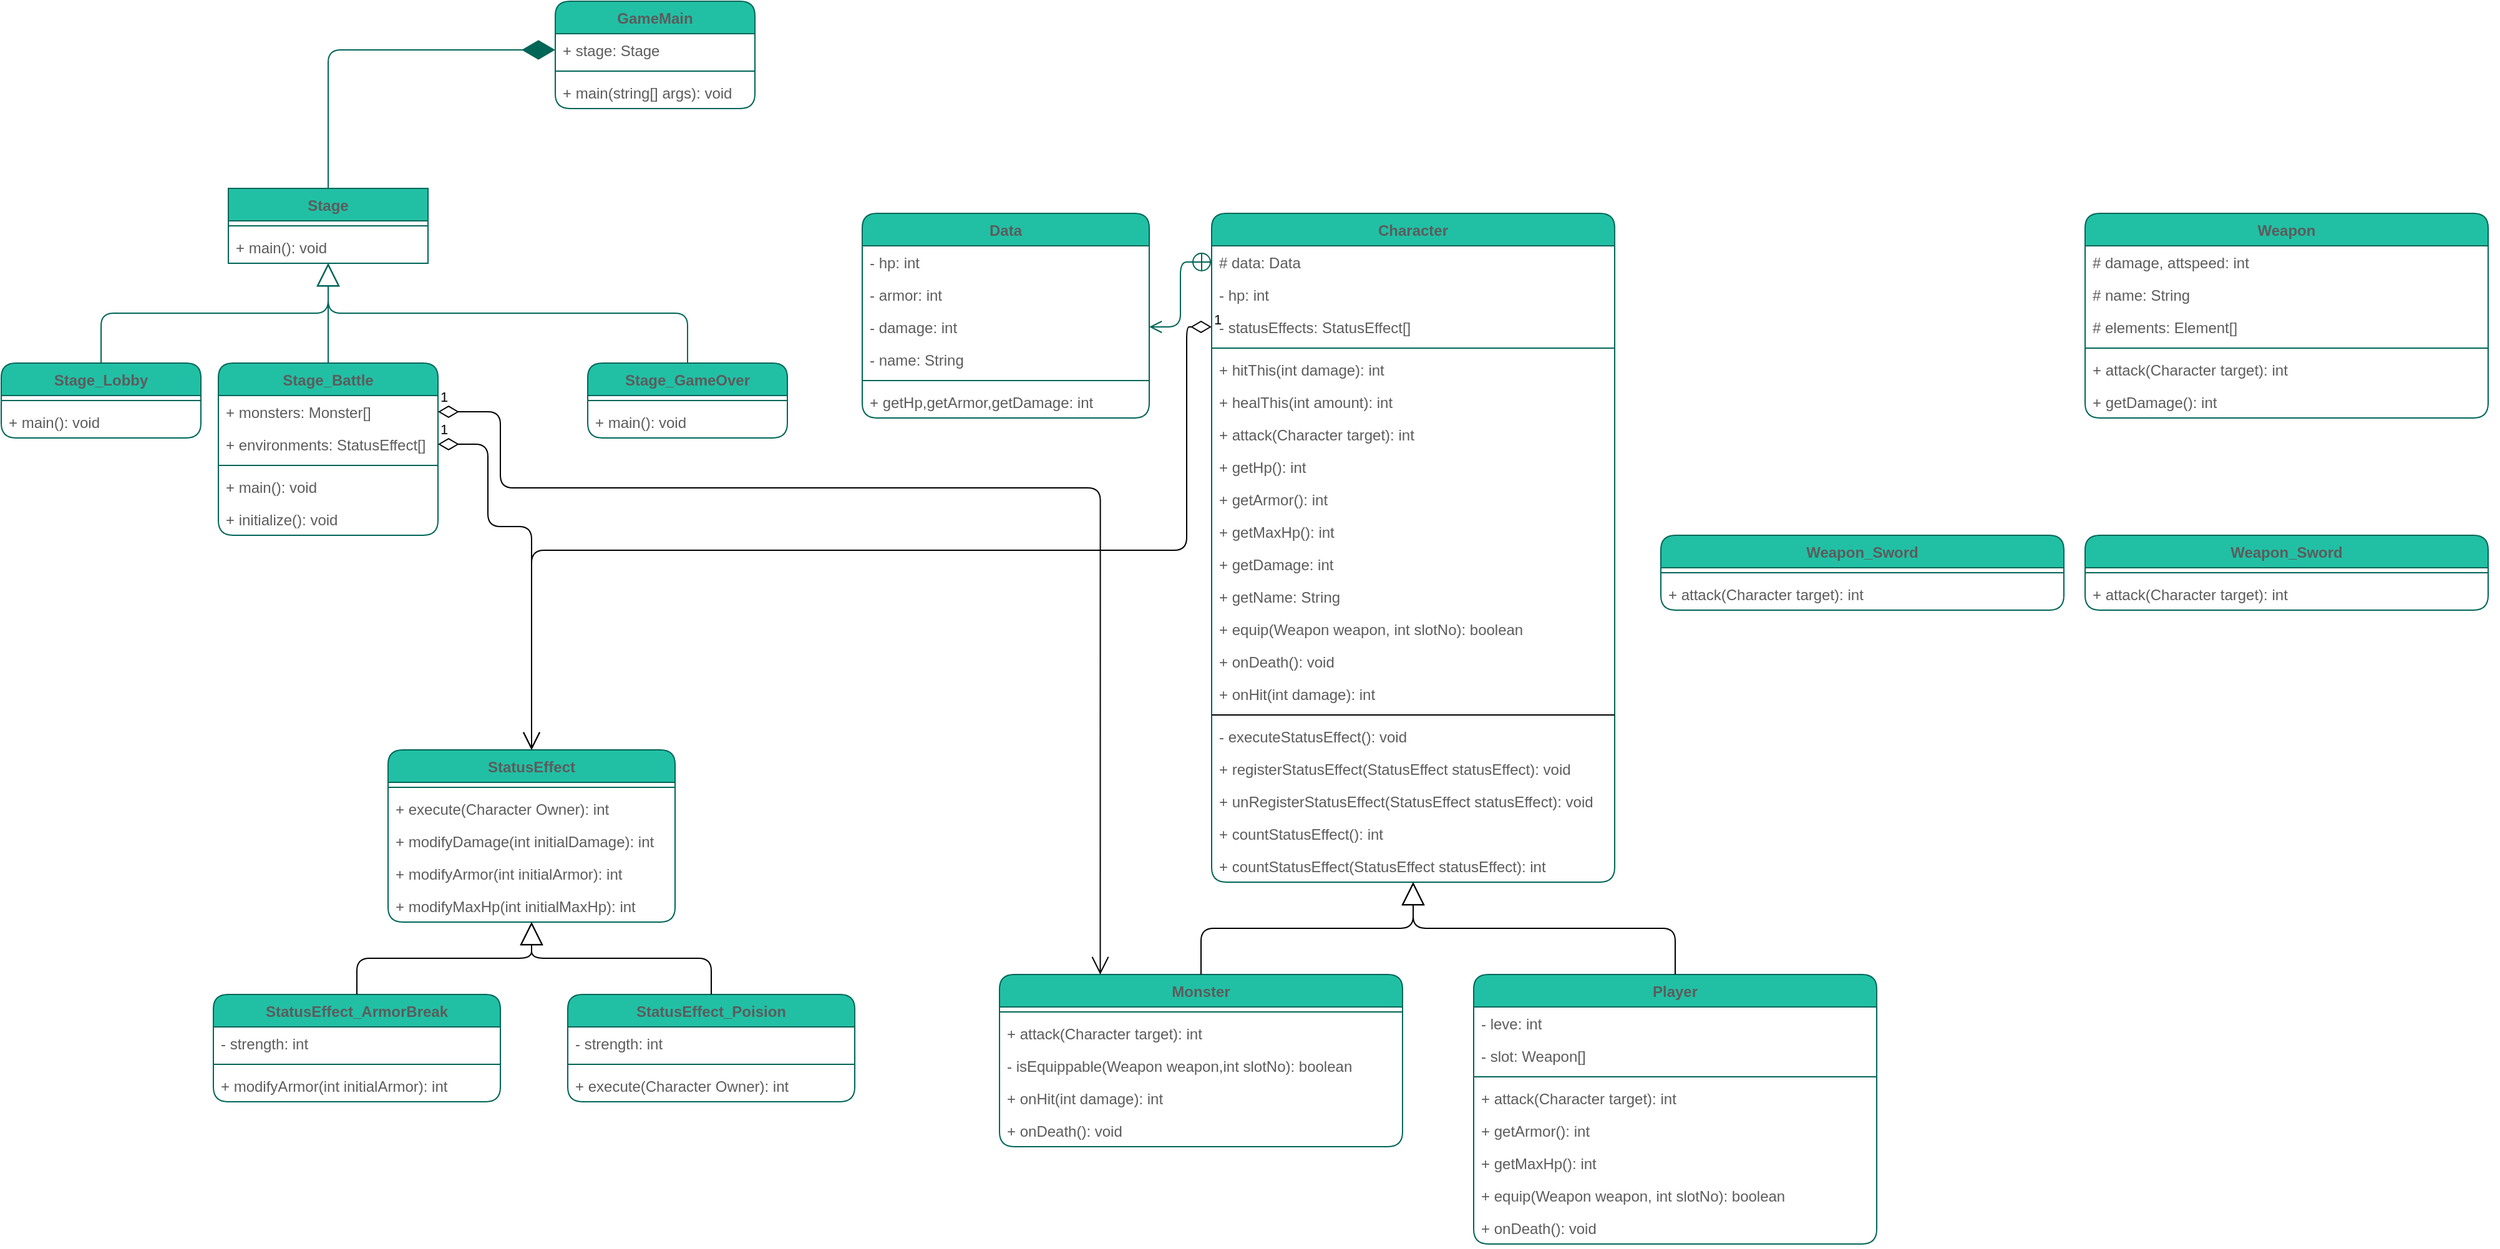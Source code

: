 <mxfile version="14.1.1" type="github">
  <diagram id="BWxFpB5nZAlgvFdPM-t_" name="Page-1">
    <mxGraphModel dx="1565" dy="444" grid="1" gridSize="10" guides="1" tooltips="1" connect="1" arrows="1" fold="1" page="1" pageScale="1" pageWidth="827" pageHeight="1169" math="0" shadow="0">
      <root>
        <mxCell id="0" />
        <mxCell id="1" parent="0" />
        <mxCell id="mh8AI9bPNSoJdGmhaGVJ-1" value="GameMain" style="swimlane;fontStyle=1;align=center;verticalAlign=top;childLayout=stackLayout;horizontal=1;startSize=26;horizontalStack=0;resizeParent=1;resizeParentMax=0;resizeLast=0;collapsible=1;marginBottom=0;fillColor=#21C0A5;strokeColor=#006658;fontColor=#5C5C5C;rounded=1;" parent="1" vertex="1">
          <mxGeometry x="254" y="20" width="160" height="86" as="geometry" />
        </mxCell>
        <mxCell id="mh8AI9bPNSoJdGmhaGVJ-2" value="+ stage: Stage" style="text;strokeColor=none;fillColor=none;align=left;verticalAlign=top;spacingLeft=4;spacingRight=4;overflow=hidden;rotatable=0;points=[[0,0.5],[1,0.5]];portConstraint=eastwest;fontColor=#5C5C5C;rounded=1;" parent="mh8AI9bPNSoJdGmhaGVJ-1" vertex="1">
          <mxGeometry y="26" width="160" height="26" as="geometry" />
        </mxCell>
        <mxCell id="mh8AI9bPNSoJdGmhaGVJ-3" value="" style="line;strokeWidth=1;fillColor=none;align=left;verticalAlign=middle;spacingTop=-1;spacingLeft=3;spacingRight=3;rotatable=0;labelPosition=right;points=[];portConstraint=eastwest;strokeColor=#006658;fontColor=#5C5C5C;rounded=1;" parent="mh8AI9bPNSoJdGmhaGVJ-1" vertex="1">
          <mxGeometry y="52" width="160" height="8" as="geometry" />
        </mxCell>
        <mxCell id="mh8AI9bPNSoJdGmhaGVJ-4" value="+ main(string[] args): void" style="text;strokeColor=none;fillColor=none;align=left;verticalAlign=top;spacingLeft=4;spacingRight=4;overflow=hidden;rotatable=0;points=[[0,0.5],[1,0.5]];portConstraint=eastwest;fontColor=#5C5C5C;rounded=1;" parent="mh8AI9bPNSoJdGmhaGVJ-1" vertex="1">
          <mxGeometry y="60" width="160" height="26" as="geometry" />
        </mxCell>
        <mxCell id="mh8AI9bPNSoJdGmhaGVJ-5" value="Stage_Lobby" style="swimlane;fontStyle=1;align=center;verticalAlign=top;childLayout=stackLayout;horizontal=1;startSize=26;horizontalStack=0;resizeParent=1;resizeParentMax=0;resizeLast=0;collapsible=1;marginBottom=0;fillColor=#21C0A5;strokeColor=#006658;fontColor=#5C5C5C;rounded=1;" parent="1" vertex="1">
          <mxGeometry x="-190" y="310" width="160" height="60" as="geometry" />
        </mxCell>
        <mxCell id="mh8AI9bPNSoJdGmhaGVJ-7" value="" style="line;strokeWidth=1;fillColor=none;align=left;verticalAlign=middle;spacingTop=-1;spacingLeft=3;spacingRight=3;rotatable=0;labelPosition=right;points=[];portConstraint=eastwest;strokeColor=#006658;fontColor=#5C5C5C;rounded=1;" parent="mh8AI9bPNSoJdGmhaGVJ-5" vertex="1">
          <mxGeometry y="26" width="160" height="8" as="geometry" />
        </mxCell>
        <mxCell id="mh8AI9bPNSoJdGmhaGVJ-8" value="+ main(): void" style="text;strokeColor=none;fillColor=none;align=left;verticalAlign=top;spacingLeft=4;spacingRight=4;overflow=hidden;rotatable=0;points=[[0,0.5],[1,0.5]];portConstraint=eastwest;fontColor=#5C5C5C;rounded=1;" parent="mh8AI9bPNSoJdGmhaGVJ-5" vertex="1">
          <mxGeometry y="34" width="160" height="26" as="geometry" />
        </mxCell>
        <mxCell id="mh8AI9bPNSoJdGmhaGVJ-9" value="Stage" style="swimlane;fontStyle=1;align=center;verticalAlign=top;childLayout=stackLayout;horizontal=1;startSize=26;horizontalStack=0;resizeParent=1;resizeParentMax=0;resizeLast=0;collapsible=1;marginBottom=0;fillColor=#21C0A5;strokeColor=#006658;fontColor=#5C5C5C;rounded=1;arcSize=0;" parent="1" vertex="1">
          <mxGeometry x="-8" y="170" width="160" height="60" as="geometry" />
        </mxCell>
        <mxCell id="mh8AI9bPNSoJdGmhaGVJ-10" value="" style="line;strokeWidth=1;fillColor=none;align=left;verticalAlign=middle;spacingTop=-1;spacingLeft=3;spacingRight=3;rotatable=0;labelPosition=right;points=[];portConstraint=eastwest;strokeColor=#006658;fontColor=#5C5C5C;rounded=1;" parent="mh8AI9bPNSoJdGmhaGVJ-9" vertex="1">
          <mxGeometry y="26" width="160" height="8" as="geometry" />
        </mxCell>
        <mxCell id="mh8AI9bPNSoJdGmhaGVJ-11" value="+ main(): void" style="text;strokeColor=none;fillColor=none;align=left;verticalAlign=top;spacingLeft=4;spacingRight=4;overflow=hidden;rotatable=0;points=[[0,0.5],[1,0.5]];portConstraint=eastwest;fontColor=#5C5C5C;rounded=1;" parent="mh8AI9bPNSoJdGmhaGVJ-9" vertex="1">
          <mxGeometry y="34" width="160" height="26" as="geometry" />
        </mxCell>
        <mxCell id="mh8AI9bPNSoJdGmhaGVJ-13" value="Stage_Battle" style="swimlane;fontStyle=1;align=center;verticalAlign=top;childLayout=stackLayout;horizontal=1;startSize=26;horizontalStack=0;resizeParent=1;resizeParentMax=0;resizeLast=0;collapsible=1;marginBottom=0;fillColor=#21C0A5;strokeColor=#006658;fontColor=#5C5C5C;rounded=1;" parent="1" vertex="1">
          <mxGeometry x="-16" y="310" width="176" height="138" as="geometry" />
        </mxCell>
        <mxCell id="mh8AI9bPNSoJdGmhaGVJ-14" value="+ monsters: Monster[]" style="text;strokeColor=none;fillColor=none;align=left;verticalAlign=top;spacingLeft=4;spacingRight=4;overflow=hidden;rotatable=0;points=[[0,0.5],[1,0.5]];portConstraint=eastwest;fontColor=#5C5C5C;rounded=1;" parent="mh8AI9bPNSoJdGmhaGVJ-13" vertex="1">
          <mxGeometry y="26" width="176" height="26" as="geometry" />
        </mxCell>
        <mxCell id="mh8AI9bPNSoJdGmhaGVJ-17" value="+ environments: StatusEffect[]" style="text;strokeColor=none;fillColor=none;align=left;verticalAlign=top;spacingLeft=4;spacingRight=4;overflow=hidden;rotatable=0;points=[[0,0.5],[1,0.5]];portConstraint=eastwest;fontColor=#5C5C5C;rounded=1;" parent="mh8AI9bPNSoJdGmhaGVJ-13" vertex="1">
          <mxGeometry y="52" width="176" height="26" as="geometry" />
        </mxCell>
        <mxCell id="mh8AI9bPNSoJdGmhaGVJ-15" value="" style="line;strokeWidth=1;fillColor=none;align=left;verticalAlign=middle;spacingTop=-1;spacingLeft=3;spacingRight=3;rotatable=0;labelPosition=right;points=[];portConstraint=eastwest;strokeColor=#006658;fontColor=#5C5C5C;rounded=1;" parent="mh8AI9bPNSoJdGmhaGVJ-13" vertex="1">
          <mxGeometry y="78" width="176" height="8" as="geometry" />
        </mxCell>
        <mxCell id="mh8AI9bPNSoJdGmhaGVJ-16" value="+ main(): void" style="text;strokeColor=none;fillColor=none;align=left;verticalAlign=top;spacingLeft=4;spacingRight=4;overflow=hidden;rotatable=0;points=[[0,0.5],[1,0.5]];portConstraint=eastwest;fontColor=#5C5C5C;rounded=1;" parent="mh8AI9bPNSoJdGmhaGVJ-13" vertex="1">
          <mxGeometry y="86" width="176" height="26" as="geometry" />
        </mxCell>
        <mxCell id="mh8AI9bPNSoJdGmhaGVJ-18" value="+ initialize(): void" style="text;strokeColor=none;fillColor=none;align=left;verticalAlign=top;spacingLeft=4;spacingRight=4;overflow=hidden;rotatable=0;points=[[0,0.5],[1,0.5]];portConstraint=eastwest;fontColor=#5C5C5C;rounded=1;" parent="mh8AI9bPNSoJdGmhaGVJ-13" vertex="1">
          <mxGeometry y="112" width="176" height="26" as="geometry" />
        </mxCell>
        <mxCell id="mh8AI9bPNSoJdGmhaGVJ-19" value="" style="endArrow=block;endSize=16;endFill=0;html=1;exitX=0.5;exitY=0;exitDx=0;exitDy=0;strokeColor=#006658;fontColor=#5C5C5C;edgeStyle=orthogonalEdgeStyle;" parent="1" source="mh8AI9bPNSoJdGmhaGVJ-5" target="mh8AI9bPNSoJdGmhaGVJ-9" edge="1">
          <mxGeometry width="160" relative="1" as="geometry">
            <mxPoint x="80" y="380" as="sourcePoint" />
            <mxPoint x="240" y="380" as="targetPoint" />
          </mxGeometry>
        </mxCell>
        <mxCell id="mh8AI9bPNSoJdGmhaGVJ-20" value="" style="endArrow=block;endSize=16;endFill=0;html=1;exitX=0.5;exitY=0;exitDx=0;exitDy=0;edgeStyle=orthogonalEdgeStyle;strokeColor=#006658;fontColor=#5C5C5C;" parent="1" source="mh8AI9bPNSoJdGmhaGVJ-13" target="mh8AI9bPNSoJdGmhaGVJ-9" edge="1">
          <mxGeometry width="160" relative="1" as="geometry">
            <mxPoint x="-100" y="270" as="sourcePoint" />
            <mxPoint x="-110" y="230" as="targetPoint" />
          </mxGeometry>
        </mxCell>
        <mxCell id="mh8AI9bPNSoJdGmhaGVJ-22" value="Stage_GameOver" style="swimlane;fontStyle=1;align=center;verticalAlign=top;childLayout=stackLayout;horizontal=1;startSize=26;horizontalStack=0;resizeParent=1;resizeParentMax=0;resizeLast=0;collapsible=1;marginBottom=0;fillColor=#21C0A5;strokeColor=#006658;fontColor=#5C5C5C;rounded=1;" parent="1" vertex="1">
          <mxGeometry x="280" y="310" width="160" height="60" as="geometry" />
        </mxCell>
        <mxCell id="mh8AI9bPNSoJdGmhaGVJ-23" value="" style="line;strokeWidth=1;fillColor=none;align=left;verticalAlign=middle;spacingTop=-1;spacingLeft=3;spacingRight=3;rotatable=0;labelPosition=right;points=[];portConstraint=eastwest;strokeColor=#006658;fontColor=#5C5C5C;rounded=1;" parent="mh8AI9bPNSoJdGmhaGVJ-22" vertex="1">
          <mxGeometry y="26" width="160" height="8" as="geometry" />
        </mxCell>
        <mxCell id="mh8AI9bPNSoJdGmhaGVJ-24" value="+ main(): void" style="text;strokeColor=none;fillColor=none;align=left;verticalAlign=top;spacingLeft=4;spacingRight=4;overflow=hidden;rotatable=0;points=[[0,0.5],[1,0.5]];portConstraint=eastwest;fontColor=#5C5C5C;rounded=1;" parent="mh8AI9bPNSoJdGmhaGVJ-22" vertex="1">
          <mxGeometry y="34" width="160" height="26" as="geometry" />
        </mxCell>
        <mxCell id="mh8AI9bPNSoJdGmhaGVJ-26" value="Data" style="swimlane;fontStyle=1;align=center;verticalAlign=top;childLayout=stackLayout;horizontal=1;startSize=26;horizontalStack=0;resizeParent=1;resizeParentMax=0;resizeLast=0;collapsible=1;marginBottom=0;fillColor=#21C0A5;strokeColor=#006658;fontColor=#5C5C5C;rounded=1;" parent="1" vertex="1">
          <mxGeometry x="500" y="190" width="230" height="164" as="geometry" />
        </mxCell>
        <mxCell id="mh8AI9bPNSoJdGmhaGVJ-29" value="- hp: int&#xa;" style="text;strokeColor=none;fillColor=none;align=left;verticalAlign=top;spacingLeft=4;spacingRight=4;overflow=hidden;rotatable=0;points=[[0,0.5],[1,0.5]];portConstraint=eastwest;rounded=1;fontColor=#5C5C5C;" parent="mh8AI9bPNSoJdGmhaGVJ-26" vertex="1">
          <mxGeometry y="26" width="230" height="26" as="geometry" />
        </mxCell>
        <mxCell id="mh8AI9bPNSoJdGmhaGVJ-36" value="- armor: int&#xa;" style="text;strokeColor=none;fillColor=none;align=left;verticalAlign=top;spacingLeft=4;spacingRight=4;overflow=hidden;rotatable=0;points=[[0,0.5],[1,0.5]];portConstraint=eastwest;rounded=1;fontColor=#5C5C5C;" parent="mh8AI9bPNSoJdGmhaGVJ-26" vertex="1">
          <mxGeometry y="52" width="230" height="26" as="geometry" />
        </mxCell>
        <mxCell id="mh8AI9bPNSoJdGmhaGVJ-37" value="- damage: int&#xa;" style="text;strokeColor=none;fillColor=none;align=left;verticalAlign=top;spacingLeft=4;spacingRight=4;overflow=hidden;rotatable=0;points=[[0,0.5],[1,0.5]];portConstraint=eastwest;rounded=1;fontColor=#5C5C5C;" parent="mh8AI9bPNSoJdGmhaGVJ-26" vertex="1">
          <mxGeometry y="78" width="230" height="26" as="geometry" />
        </mxCell>
        <mxCell id="mh8AI9bPNSoJdGmhaGVJ-35" value="- name: String&#xa;" style="text;strokeColor=none;fillColor=none;align=left;verticalAlign=top;spacingLeft=4;spacingRight=4;overflow=hidden;rotatable=0;points=[[0,0.5],[1,0.5]];portConstraint=eastwest;rounded=1;fontColor=#5C5C5C;" parent="mh8AI9bPNSoJdGmhaGVJ-26" vertex="1">
          <mxGeometry y="104" width="230" height="26" as="geometry" />
        </mxCell>
        <mxCell id="mh8AI9bPNSoJdGmhaGVJ-27" value="" style="line;strokeWidth=1;fillColor=none;align=left;verticalAlign=middle;spacingTop=-1;spacingLeft=3;spacingRight=3;rotatable=0;labelPosition=right;points=[];portConstraint=eastwest;strokeColor=#006658;fontColor=#5C5C5C;rounded=1;" parent="mh8AI9bPNSoJdGmhaGVJ-26" vertex="1">
          <mxGeometry y="130" width="230" height="8" as="geometry" />
        </mxCell>
        <mxCell id="mh8AI9bPNSoJdGmhaGVJ-28" value="+ getHp,getArmor,getDamage: int" style="text;strokeColor=none;fillColor=none;align=left;verticalAlign=top;spacingLeft=4;spacingRight=4;overflow=hidden;rotatable=0;points=[[0,0.5],[1,0.5]];portConstraint=eastwest;fontColor=#5C5C5C;rounded=1;" parent="mh8AI9bPNSoJdGmhaGVJ-26" vertex="1">
          <mxGeometry y="138" width="230" height="26" as="geometry" />
        </mxCell>
        <mxCell id="mh8AI9bPNSoJdGmhaGVJ-30" value="Character" style="swimlane;fontStyle=1;align=center;verticalAlign=top;childLayout=stackLayout;horizontal=1;startSize=26;horizontalStack=0;resizeParent=1;resizeParentMax=0;resizeLast=0;collapsible=1;marginBottom=0;fillColor=#21C0A5;strokeColor=#006658;fontColor=#5C5C5C;rounded=1;" parent="1" vertex="1">
          <mxGeometry x="780" y="190" width="323" height="536" as="geometry" />
        </mxCell>
        <mxCell id="mh8AI9bPNSoJdGmhaGVJ-31" value="# data: Data" style="text;strokeColor=none;fillColor=none;align=left;verticalAlign=top;spacingLeft=4;spacingRight=4;overflow=hidden;rotatable=0;points=[[0,0.5],[1,0.5]];portConstraint=eastwest;rounded=1;fontColor=#5C5C5C;" parent="mh8AI9bPNSoJdGmhaGVJ-30" vertex="1">
          <mxGeometry y="26" width="323" height="26" as="geometry" />
        </mxCell>
        <mxCell id="mh8AI9bPNSoJdGmhaGVJ-39" value="- hp: int" style="text;strokeColor=none;fillColor=none;align=left;verticalAlign=top;spacingLeft=4;spacingRight=4;overflow=hidden;rotatable=0;points=[[0,0.5],[1,0.5]];portConstraint=eastwest;rounded=1;fontColor=#5C5C5C;" parent="mh8AI9bPNSoJdGmhaGVJ-30" vertex="1">
          <mxGeometry y="52" width="323" height="26" as="geometry" />
        </mxCell>
        <mxCell id="mh8AI9bPNSoJdGmhaGVJ-40" value="- statusEffects: StatusEffect[]" style="text;strokeColor=none;fillColor=none;align=left;verticalAlign=top;spacingLeft=4;spacingRight=4;overflow=hidden;rotatable=0;points=[[0,0.5],[1,0.5]];portConstraint=eastwest;rounded=1;fontColor=#5C5C5C;" parent="mh8AI9bPNSoJdGmhaGVJ-30" vertex="1">
          <mxGeometry y="78" width="323" height="26" as="geometry" />
        </mxCell>
        <mxCell id="mh8AI9bPNSoJdGmhaGVJ-32" value="" style="line;strokeWidth=1;fillColor=none;align=left;verticalAlign=middle;spacingTop=-1;spacingLeft=3;spacingRight=3;rotatable=0;labelPosition=right;points=[];portConstraint=eastwest;strokeColor=#006658;fontColor=#5C5C5C;rounded=1;" parent="mh8AI9bPNSoJdGmhaGVJ-30" vertex="1">
          <mxGeometry y="104" width="323" height="8" as="geometry" />
        </mxCell>
        <mxCell id="mh8AI9bPNSoJdGmhaGVJ-33" value="+ hitThis(int damage): int " style="text;strokeColor=none;fillColor=none;align=left;verticalAlign=top;spacingLeft=4;spacingRight=4;overflow=hidden;rotatable=0;points=[[0,0.5],[1,0.5]];portConstraint=eastwest;fontColor=#5C5C5C;rounded=1;" parent="mh8AI9bPNSoJdGmhaGVJ-30" vertex="1">
          <mxGeometry y="112" width="323" height="26" as="geometry" />
        </mxCell>
        <mxCell id="mh8AI9bPNSoJdGmhaGVJ-54" value="+ healThis(int amount): int " style="text;strokeColor=none;fillColor=none;align=left;verticalAlign=top;spacingLeft=4;spacingRight=4;overflow=hidden;rotatable=0;points=[[0,0.5],[1,0.5]];portConstraint=eastwest;fontColor=#5C5C5C;rounded=1;" parent="mh8AI9bPNSoJdGmhaGVJ-30" vertex="1">
          <mxGeometry y="138" width="323" height="26" as="geometry" />
        </mxCell>
        <mxCell id="mh8AI9bPNSoJdGmhaGVJ-56" value="+ attack(Character target): int " style="text;strokeColor=none;fillColor=none;align=left;verticalAlign=top;spacingLeft=4;spacingRight=4;overflow=hidden;rotatable=0;points=[[0,0.5],[1,0.5]];portConstraint=eastwest;fontColor=#5C5C5C;rounded=1;" parent="mh8AI9bPNSoJdGmhaGVJ-30" vertex="1">
          <mxGeometry y="164" width="323" height="26" as="geometry" />
        </mxCell>
        <mxCell id="mh8AI9bPNSoJdGmhaGVJ-57" value="+ getHp(): int " style="text;strokeColor=none;fillColor=none;align=left;verticalAlign=top;spacingLeft=4;spacingRight=4;overflow=hidden;rotatable=0;points=[[0,0.5],[1,0.5]];portConstraint=eastwest;fontColor=#5C5C5C;rounded=1;" parent="mh8AI9bPNSoJdGmhaGVJ-30" vertex="1">
          <mxGeometry y="190" width="323" height="26" as="geometry" />
        </mxCell>
        <mxCell id="mh8AI9bPNSoJdGmhaGVJ-58" value="+ getArmor(): int " style="text;strokeColor=none;fillColor=none;align=left;verticalAlign=top;spacingLeft=4;spacingRight=4;overflow=hidden;rotatable=0;points=[[0,0.5],[1,0.5]];portConstraint=eastwest;fontColor=#5C5C5C;rounded=1;" parent="mh8AI9bPNSoJdGmhaGVJ-30" vertex="1">
          <mxGeometry y="216" width="323" height="26" as="geometry" />
        </mxCell>
        <mxCell id="mh8AI9bPNSoJdGmhaGVJ-61" value="+ getMaxHp(): int " style="text;strokeColor=none;fillColor=none;align=left;verticalAlign=top;spacingLeft=4;spacingRight=4;overflow=hidden;rotatable=0;points=[[0,0.5],[1,0.5]];portConstraint=eastwest;fontColor=#5C5C5C;rounded=1;" parent="mh8AI9bPNSoJdGmhaGVJ-30" vertex="1">
          <mxGeometry y="242" width="323" height="26" as="geometry" />
        </mxCell>
        <mxCell id="mh8AI9bPNSoJdGmhaGVJ-62" value="+ getDamage: int " style="text;strokeColor=none;fillColor=none;align=left;verticalAlign=top;spacingLeft=4;spacingRight=4;overflow=hidden;rotatable=0;points=[[0,0.5],[1,0.5]];portConstraint=eastwest;fontColor=#5C5C5C;rounded=1;" parent="mh8AI9bPNSoJdGmhaGVJ-30" vertex="1">
          <mxGeometry y="268" width="323" height="26" as="geometry" />
        </mxCell>
        <mxCell id="mh8AI9bPNSoJdGmhaGVJ-63" value="+ getName: String " style="text;strokeColor=none;fillColor=none;align=left;verticalAlign=top;spacingLeft=4;spacingRight=4;overflow=hidden;rotatable=0;points=[[0,0.5],[1,0.5]];portConstraint=eastwest;fontColor=#5C5C5C;rounded=1;" parent="mh8AI9bPNSoJdGmhaGVJ-30" vertex="1">
          <mxGeometry y="294" width="323" height="26" as="geometry" />
        </mxCell>
        <mxCell id="mh8AI9bPNSoJdGmhaGVJ-59" value="+ equip(Weapon weapon, int slotNo): boolean " style="text;strokeColor=none;fillColor=none;align=left;verticalAlign=top;spacingLeft=4;spacingRight=4;overflow=hidden;rotatable=0;points=[[0,0.5],[1,0.5]];portConstraint=eastwest;fontColor=#5C5C5C;rounded=1;" parent="mh8AI9bPNSoJdGmhaGVJ-30" vertex="1">
          <mxGeometry y="320" width="323" height="26" as="geometry" />
        </mxCell>
        <mxCell id="mh8AI9bPNSoJdGmhaGVJ-55" value="+ onDeath(): void " style="text;strokeColor=none;fillColor=none;align=left;verticalAlign=top;spacingLeft=4;spacingRight=4;overflow=hidden;rotatable=0;points=[[0,0.5],[1,0.5]];portConstraint=eastwest;fontColor=#5C5C5C;rounded=1;" parent="mh8AI9bPNSoJdGmhaGVJ-30" vertex="1">
          <mxGeometry y="346" width="323" height="26" as="geometry" />
        </mxCell>
        <mxCell id="mh8AI9bPNSoJdGmhaGVJ-53" value="+ onHit(int damage): int " style="text;strokeColor=none;fillColor=none;align=left;verticalAlign=top;spacingLeft=4;spacingRight=4;overflow=hidden;rotatable=0;points=[[0,0.5],[1,0.5]];portConstraint=eastwest;fontColor=#5C5C5C;rounded=1;" parent="mh8AI9bPNSoJdGmhaGVJ-30" vertex="1">
          <mxGeometry y="372" width="323" height="26" as="geometry" />
        </mxCell>
        <mxCell id="mh8AI9bPNSoJdGmhaGVJ-60" style="edgeStyle=orthogonalEdgeStyle;rounded=1;orthogonalLoop=1;jettySize=auto;html=1;exitX=1;exitY=0.5;exitDx=0;exitDy=0;strokeColor=#006658;fillColor=#21C0A5;fontColor=#5C5C5C;" parent="mh8AI9bPNSoJdGmhaGVJ-30" source="mh8AI9bPNSoJdGmhaGVJ-57" target="mh8AI9bPNSoJdGmhaGVJ-57" edge="1">
          <mxGeometry relative="1" as="geometry" />
        </mxCell>
        <mxCell id="mh8AI9bPNSoJdGmhaGVJ-72" value="" style="line;strokeWidth=1;fillColor=none;align=left;verticalAlign=middle;spacingTop=-1;spacingLeft=3;spacingRight=3;rotatable=0;labelPosition=right;points=[];portConstraint=eastwest;rounded=1;fontColor=#5C5C5C;" parent="mh8AI9bPNSoJdGmhaGVJ-30" vertex="1">
          <mxGeometry y="398" width="323" height="8" as="geometry" />
        </mxCell>
        <mxCell id="d4jXJWVj_I53OdiB78ze-7" value="- executeStatusEffect(): void " style="text;strokeColor=none;fillColor=none;align=left;verticalAlign=top;spacingLeft=4;spacingRight=4;overflow=hidden;rotatable=0;points=[[0,0.5],[1,0.5]];portConstraint=eastwest;fontColor=#5C5C5C;rounded=1;" vertex="1" parent="mh8AI9bPNSoJdGmhaGVJ-30">
          <mxGeometry y="406" width="323" height="26" as="geometry" />
        </mxCell>
        <mxCell id="mh8AI9bPNSoJdGmhaGVJ-64" value="+ registerStatusEffect(StatusEffect statusEffect): void " style="text;strokeColor=none;fillColor=none;align=left;verticalAlign=top;spacingLeft=4;spacingRight=4;overflow=hidden;rotatable=0;points=[[0,0.5],[1,0.5]];portConstraint=eastwest;fontColor=#5C5C5C;rounded=1;" parent="mh8AI9bPNSoJdGmhaGVJ-30" vertex="1">
          <mxGeometry y="432" width="323" height="26" as="geometry" />
        </mxCell>
        <mxCell id="mh8AI9bPNSoJdGmhaGVJ-67" value="+ unRegisterStatusEffect(StatusEffect statusEffect): void " style="text;strokeColor=none;fillColor=none;align=left;verticalAlign=top;spacingLeft=4;spacingRight=4;overflow=hidden;rotatable=0;points=[[0,0.5],[1,0.5]];portConstraint=eastwest;fontColor=#5C5C5C;rounded=1;" parent="mh8AI9bPNSoJdGmhaGVJ-30" vertex="1">
          <mxGeometry y="458" width="323" height="26" as="geometry" />
        </mxCell>
        <mxCell id="mh8AI9bPNSoJdGmhaGVJ-68" value="+ countStatusEffect(): int " style="text;strokeColor=none;fillColor=none;align=left;verticalAlign=top;spacingLeft=4;spacingRight=4;overflow=hidden;rotatable=0;points=[[0,0.5],[1,0.5]];portConstraint=eastwest;fontColor=#5C5C5C;rounded=1;" parent="mh8AI9bPNSoJdGmhaGVJ-30" vertex="1">
          <mxGeometry y="484" width="323" height="26" as="geometry" />
        </mxCell>
        <mxCell id="mh8AI9bPNSoJdGmhaGVJ-69" value="+ countStatusEffect(StatusEffect statusEffect): int " style="text;strokeColor=none;fillColor=none;align=left;verticalAlign=top;spacingLeft=4;spacingRight=4;overflow=hidden;rotatable=0;points=[[0,0.5],[1,0.5]];portConstraint=eastwest;fontColor=#5C5C5C;rounded=1;" parent="mh8AI9bPNSoJdGmhaGVJ-30" vertex="1">
          <mxGeometry y="510" width="323" height="26" as="geometry" />
        </mxCell>
        <mxCell id="mh8AI9bPNSoJdGmhaGVJ-38" value="" style="endArrow=block;endSize=16;endFill=0;html=1;strokeColor=#006658;fontColor=#5C5C5C;edgeStyle=orthogonalEdgeStyle;exitX=0.5;exitY=0;exitDx=0;exitDy=0;" parent="1" source="mh8AI9bPNSoJdGmhaGVJ-22" target="mh8AI9bPNSoJdGmhaGVJ-9" edge="1">
          <mxGeometry width="160" relative="1" as="geometry">
            <mxPoint x="-100" y="320" as="sourcePoint" />
            <mxPoint x="2" y="195" as="targetPoint" />
          </mxGeometry>
        </mxCell>
        <mxCell id="mh8AI9bPNSoJdGmhaGVJ-70" value="" style="endArrow=diamondThin;endFill=1;endSize=24;html=1;strokeColor=#006658;fillColor=#21C0A5;fontColor=#5C5C5C;entryX=0;entryY=0.5;entryDx=0;entryDy=0;edgeStyle=orthogonalEdgeStyle;" parent="1" source="mh8AI9bPNSoJdGmhaGVJ-9" target="mh8AI9bPNSoJdGmhaGVJ-2" edge="1">
          <mxGeometry width="160" relative="1" as="geometry">
            <mxPoint x="114" y="80" as="sourcePoint" />
            <mxPoint x="374" y="230" as="targetPoint" />
          </mxGeometry>
        </mxCell>
        <mxCell id="mh8AI9bPNSoJdGmhaGVJ-73" value="StatusEffect" style="swimlane;fontStyle=1;align=center;verticalAlign=top;childLayout=stackLayout;horizontal=1;startSize=26;horizontalStack=0;resizeParent=1;resizeParentMax=0;resizeLast=0;collapsible=1;marginBottom=0;fillColor=#21C0A5;strokeColor=#006658;fontColor=#5C5C5C;rounded=1;" parent="1" vertex="1">
          <mxGeometry x="120" y="620" width="230" height="138" as="geometry" />
        </mxCell>
        <mxCell id="mh8AI9bPNSoJdGmhaGVJ-78" value="" style="line;strokeWidth=1;fillColor=none;align=left;verticalAlign=middle;spacingTop=-1;spacingLeft=3;spacingRight=3;rotatable=0;labelPosition=right;points=[];portConstraint=eastwest;strokeColor=#006658;fontColor=#5C5C5C;rounded=1;" parent="mh8AI9bPNSoJdGmhaGVJ-73" vertex="1">
          <mxGeometry y="26" width="230" height="8" as="geometry" />
        </mxCell>
        <mxCell id="d4jXJWVj_I53OdiB78ze-3" value="+ execute(Character Owner): int" style="text;strokeColor=none;fillColor=none;align=left;verticalAlign=top;spacingLeft=4;spacingRight=4;overflow=hidden;rotatable=0;points=[[0,0.5],[1,0.5]];portConstraint=eastwest;fontColor=#5C5C5C;rounded=1;" vertex="1" parent="mh8AI9bPNSoJdGmhaGVJ-73">
          <mxGeometry y="34" width="230" height="26" as="geometry" />
        </mxCell>
        <mxCell id="mh8AI9bPNSoJdGmhaGVJ-79" value="+ modifyDamage(int initialDamage): int" style="text;strokeColor=none;fillColor=none;align=left;verticalAlign=top;spacingLeft=4;spacingRight=4;overflow=hidden;rotatable=0;points=[[0,0.5],[1,0.5]];portConstraint=eastwest;fontColor=#5C5C5C;rounded=1;" parent="mh8AI9bPNSoJdGmhaGVJ-73" vertex="1">
          <mxGeometry y="60" width="230" height="26" as="geometry" />
        </mxCell>
        <mxCell id="d4jXJWVj_I53OdiB78ze-1" value="+ modifyArmor(int initialArmor): int" style="text;strokeColor=none;fillColor=none;align=left;verticalAlign=top;spacingLeft=4;spacingRight=4;overflow=hidden;rotatable=0;points=[[0,0.5],[1,0.5]];portConstraint=eastwest;fontColor=#5C5C5C;rounded=1;" vertex="1" parent="mh8AI9bPNSoJdGmhaGVJ-73">
          <mxGeometry y="86" width="230" height="26" as="geometry" />
        </mxCell>
        <mxCell id="d4jXJWVj_I53OdiB78ze-2" value="+ modifyMaxHp(int initialMaxHp): int" style="text;strokeColor=none;fillColor=none;align=left;verticalAlign=top;spacingLeft=4;spacingRight=4;overflow=hidden;rotatable=0;points=[[0,0.5],[1,0.5]];portConstraint=eastwest;fontColor=#5C5C5C;rounded=1;" vertex="1" parent="mh8AI9bPNSoJdGmhaGVJ-73">
          <mxGeometry y="112" width="230" height="26" as="geometry" />
        </mxCell>
        <mxCell id="d4jXJWVj_I53OdiB78ze-6" value="1" style="endArrow=open;html=1;endSize=12;startArrow=diamondThin;startSize=14;startFill=0;edgeStyle=orthogonalEdgeStyle;align=left;verticalAlign=bottom;exitX=0;exitY=0.5;exitDx=0;exitDy=0;" edge="1" parent="1" source="mh8AI9bPNSoJdGmhaGVJ-40" target="mh8AI9bPNSoJdGmhaGVJ-73">
          <mxGeometry x="-1" y="3" relative="1" as="geometry">
            <mxPoint x="1020" y="410" as="sourcePoint" />
            <mxPoint x="1180" y="410" as="targetPoint" />
            <Array as="points">
              <mxPoint x="760" y="281" />
              <mxPoint x="760" y="460" />
              <mxPoint x="235" y="460" />
            </Array>
          </mxGeometry>
        </mxCell>
        <mxCell id="mh8AI9bPNSoJdGmhaGVJ-34" value="" style="endArrow=open;startArrow=circlePlus;endFill=0;startFill=0;endSize=8;html=1;strokeColor=#006658;fillColor=#21C0A5;fontColor=#5C5C5C;entryX=1;entryY=0.5;entryDx=0;entryDy=0;edgeStyle=orthogonalEdgeStyle;" parent="1" source="mh8AI9bPNSoJdGmhaGVJ-31" target="mh8AI9bPNSoJdGmhaGVJ-37" edge="1">
          <mxGeometry width="160" relative="1" as="geometry">
            <mxPoint x="1227" y="80" as="sourcePoint" />
            <mxPoint x="1247" y="49" as="targetPoint" />
          </mxGeometry>
        </mxCell>
        <mxCell id="d4jXJWVj_I53OdiB78ze-8" value="StatusEffect_Poision" style="swimlane;fontStyle=1;align=center;verticalAlign=top;childLayout=stackLayout;horizontal=1;startSize=26;horizontalStack=0;resizeParent=1;resizeParentMax=0;resizeLast=0;collapsible=1;marginBottom=0;fillColor=#21C0A5;strokeColor=#006658;fontColor=#5C5C5C;rounded=1;" vertex="1" parent="1">
          <mxGeometry x="264" y="816" width="230" height="86" as="geometry" />
        </mxCell>
        <mxCell id="d4jXJWVj_I53OdiB78ze-14" value="- strength: int" style="text;strokeColor=none;fillColor=none;align=left;verticalAlign=top;spacingLeft=4;spacingRight=4;overflow=hidden;rotatable=0;points=[[0,0.5],[1,0.5]];portConstraint=eastwest;fontColor=#5C5C5C;rounded=1;" vertex="1" parent="d4jXJWVj_I53OdiB78ze-8">
          <mxGeometry y="26" width="230" height="26" as="geometry" />
        </mxCell>
        <mxCell id="d4jXJWVj_I53OdiB78ze-9" value="" style="line;strokeWidth=1;fillColor=none;align=left;verticalAlign=middle;spacingTop=-1;spacingLeft=3;spacingRight=3;rotatable=0;labelPosition=right;points=[];portConstraint=eastwest;strokeColor=#006658;fontColor=#5C5C5C;rounded=1;" vertex="1" parent="d4jXJWVj_I53OdiB78ze-8">
          <mxGeometry y="52" width="230" height="8" as="geometry" />
        </mxCell>
        <mxCell id="d4jXJWVj_I53OdiB78ze-10" value="+ execute(Character Owner): int" style="text;strokeColor=none;fillColor=none;align=left;verticalAlign=top;spacingLeft=4;spacingRight=4;overflow=hidden;rotatable=0;points=[[0,0.5],[1,0.5]];portConstraint=eastwest;fontColor=#5C5C5C;rounded=1;" vertex="1" parent="d4jXJWVj_I53OdiB78ze-8">
          <mxGeometry y="60" width="230" height="26" as="geometry" />
        </mxCell>
        <mxCell id="d4jXJWVj_I53OdiB78ze-15" value="StatusEffect_ArmorBreak" style="swimlane;fontStyle=1;align=center;verticalAlign=top;childLayout=stackLayout;horizontal=1;startSize=26;horizontalStack=0;resizeParent=1;resizeParentMax=0;resizeLast=0;collapsible=1;marginBottom=0;fillColor=#21C0A5;strokeColor=#006658;fontColor=#5C5C5C;rounded=1;" vertex="1" parent="1">
          <mxGeometry x="-20" y="816" width="230" height="86" as="geometry" />
        </mxCell>
        <mxCell id="d4jXJWVj_I53OdiB78ze-16" value="- strength: int" style="text;strokeColor=none;fillColor=none;align=left;verticalAlign=top;spacingLeft=4;spacingRight=4;overflow=hidden;rotatable=0;points=[[0,0.5],[1,0.5]];portConstraint=eastwest;fontColor=#5C5C5C;rounded=1;" vertex="1" parent="d4jXJWVj_I53OdiB78ze-15">
          <mxGeometry y="26" width="230" height="26" as="geometry" />
        </mxCell>
        <mxCell id="d4jXJWVj_I53OdiB78ze-17" value="" style="line;strokeWidth=1;fillColor=none;align=left;verticalAlign=middle;spacingTop=-1;spacingLeft=3;spacingRight=3;rotatable=0;labelPosition=right;points=[];portConstraint=eastwest;strokeColor=#006658;fontColor=#5C5C5C;rounded=1;" vertex="1" parent="d4jXJWVj_I53OdiB78ze-15">
          <mxGeometry y="52" width="230" height="8" as="geometry" />
        </mxCell>
        <mxCell id="d4jXJWVj_I53OdiB78ze-20" value="+ modifyArmor(int initialArmor): int" style="text;strokeColor=none;fillColor=none;align=left;verticalAlign=top;spacingLeft=4;spacingRight=4;overflow=hidden;rotatable=0;points=[[0,0.5],[1,0.5]];portConstraint=eastwest;fontColor=#5C5C5C;rounded=1;" vertex="1" parent="d4jXJWVj_I53OdiB78ze-15">
          <mxGeometry y="60" width="230" height="26" as="geometry" />
        </mxCell>
        <mxCell id="d4jXJWVj_I53OdiB78ze-22" value="" style="endArrow=block;endSize=16;endFill=0;html=1;edgeStyle=orthogonalEdgeStyle;" edge="1" parent="1" source="d4jXJWVj_I53OdiB78ze-8" target="mh8AI9bPNSoJdGmhaGVJ-73">
          <mxGeometry width="160" relative="1" as="geometry">
            <mxPoint x="10" y="900" as="sourcePoint" />
            <mxPoint x="100" y="800" as="targetPoint" />
          </mxGeometry>
        </mxCell>
        <mxCell id="d4jXJWVj_I53OdiB78ze-23" value="" style="endArrow=block;endSize=16;endFill=0;html=1;edgeStyle=orthogonalEdgeStyle;" edge="1" parent="1" source="d4jXJWVj_I53OdiB78ze-15" target="mh8AI9bPNSoJdGmhaGVJ-73">
          <mxGeometry width="160" relative="1" as="geometry">
            <mxPoint x="375" y="826" as="sourcePoint" />
            <mxPoint x="165" y="778" as="targetPoint" />
          </mxGeometry>
        </mxCell>
        <mxCell id="d4jXJWVj_I53OdiB78ze-24" value="Player" style="swimlane;fontStyle=1;align=center;verticalAlign=top;childLayout=stackLayout;horizontal=1;startSize=26;horizontalStack=0;resizeParent=1;resizeParentMax=0;resizeLast=0;collapsible=1;marginBottom=0;fillColor=#21C0A5;strokeColor=#006658;fontColor=#5C5C5C;rounded=1;" vertex="1" parent="1">
          <mxGeometry x="990" y="800" width="323" height="216" as="geometry" />
        </mxCell>
        <mxCell id="d4jXJWVj_I53OdiB78ze-47" value="- leve: int" style="text;strokeColor=none;fillColor=none;align=left;verticalAlign=top;spacingLeft=4;spacingRight=4;overflow=hidden;rotatable=0;points=[[0,0.5],[1,0.5]];portConstraint=eastwest;rounded=1;fontColor=#5C5C5C;" vertex="1" parent="d4jXJWVj_I53OdiB78ze-24">
          <mxGeometry y="26" width="323" height="26" as="geometry" />
        </mxCell>
        <mxCell id="d4jXJWVj_I53OdiB78ze-26" value="- slot: Weapon[]" style="text;strokeColor=none;fillColor=none;align=left;verticalAlign=top;spacingLeft=4;spacingRight=4;overflow=hidden;rotatable=0;points=[[0,0.5],[1,0.5]];portConstraint=eastwest;rounded=1;fontColor=#5C5C5C;" vertex="1" parent="d4jXJWVj_I53OdiB78ze-24">
          <mxGeometry y="52" width="323" height="26" as="geometry" />
        </mxCell>
        <mxCell id="d4jXJWVj_I53OdiB78ze-28" value="" style="line;strokeWidth=1;fillColor=none;align=left;verticalAlign=middle;spacingTop=-1;spacingLeft=3;spacingRight=3;rotatable=0;labelPosition=right;points=[];portConstraint=eastwest;strokeColor=#006658;fontColor=#5C5C5C;rounded=1;" vertex="1" parent="d4jXJWVj_I53OdiB78ze-24">
          <mxGeometry y="78" width="323" height="8" as="geometry" />
        </mxCell>
        <mxCell id="d4jXJWVj_I53OdiB78ze-76" value="+ attack(Character target): int " style="text;strokeColor=none;fillColor=none;align=left;verticalAlign=top;spacingLeft=4;spacingRight=4;overflow=hidden;rotatable=0;points=[[0,0.5],[1,0.5]];portConstraint=eastwest;fontColor=#5C5C5C;rounded=1;" vertex="1" parent="d4jXJWVj_I53OdiB78ze-24">
          <mxGeometry y="86" width="323" height="26" as="geometry" />
        </mxCell>
        <mxCell id="d4jXJWVj_I53OdiB78ze-33" value="+ getArmor(): int " style="text;strokeColor=none;fillColor=none;align=left;verticalAlign=top;spacingLeft=4;spacingRight=4;overflow=hidden;rotatable=0;points=[[0,0.5],[1,0.5]];portConstraint=eastwest;fontColor=#5C5C5C;rounded=1;" vertex="1" parent="d4jXJWVj_I53OdiB78ze-24">
          <mxGeometry y="112" width="323" height="26" as="geometry" />
        </mxCell>
        <mxCell id="d4jXJWVj_I53OdiB78ze-34" value="+ getMaxHp(): int " style="text;strokeColor=none;fillColor=none;align=left;verticalAlign=top;spacingLeft=4;spacingRight=4;overflow=hidden;rotatable=0;points=[[0,0.5],[1,0.5]];portConstraint=eastwest;fontColor=#5C5C5C;rounded=1;" vertex="1" parent="d4jXJWVj_I53OdiB78ze-24">
          <mxGeometry y="138" width="323" height="26" as="geometry" />
        </mxCell>
        <mxCell id="d4jXJWVj_I53OdiB78ze-37" value="+ equip(Weapon weapon, int slotNo): boolean " style="text;strokeColor=none;fillColor=none;align=left;verticalAlign=top;spacingLeft=4;spacingRight=4;overflow=hidden;rotatable=0;points=[[0,0.5],[1,0.5]];portConstraint=eastwest;fontColor=#5C5C5C;rounded=1;" vertex="1" parent="d4jXJWVj_I53OdiB78ze-24">
          <mxGeometry y="164" width="323" height="26" as="geometry" />
        </mxCell>
        <mxCell id="d4jXJWVj_I53OdiB78ze-38" value="+ onDeath(): void " style="text;strokeColor=none;fillColor=none;align=left;verticalAlign=top;spacingLeft=4;spacingRight=4;overflow=hidden;rotatable=0;points=[[0,0.5],[1,0.5]];portConstraint=eastwest;fontColor=#5C5C5C;rounded=1;" vertex="1" parent="d4jXJWVj_I53OdiB78ze-24">
          <mxGeometry y="190" width="323" height="26" as="geometry" />
        </mxCell>
        <mxCell id="d4jXJWVj_I53OdiB78ze-40" style="edgeStyle=orthogonalEdgeStyle;rounded=1;orthogonalLoop=1;jettySize=auto;html=1;exitX=1;exitY=0.5;exitDx=0;exitDy=0;strokeColor=#006658;fillColor=#21C0A5;fontColor=#5C5C5C;" edge="1" parent="d4jXJWVj_I53OdiB78ze-24">
          <mxGeometry relative="1" as="geometry">
            <mxPoint x="323" y="125" as="sourcePoint" />
            <mxPoint x="323" y="125" as="targetPoint" />
          </mxGeometry>
        </mxCell>
        <mxCell id="d4jXJWVj_I53OdiB78ze-48" value="Monster" style="swimlane;fontStyle=1;align=center;verticalAlign=top;childLayout=stackLayout;horizontal=1;startSize=26;horizontalStack=0;resizeParent=1;resizeParentMax=0;resizeLast=0;collapsible=1;marginBottom=0;fillColor=#21C0A5;strokeColor=#006658;fontColor=#5C5C5C;rounded=1;" vertex="1" parent="1">
          <mxGeometry x="610" y="800" width="323" height="138" as="geometry" />
        </mxCell>
        <mxCell id="d4jXJWVj_I53OdiB78ze-51" value="" style="line;strokeWidth=1;fillColor=none;align=left;verticalAlign=middle;spacingTop=-1;spacingLeft=3;spacingRight=3;rotatable=0;labelPosition=right;points=[];portConstraint=eastwest;strokeColor=#006658;fontColor=#5C5C5C;rounded=1;" vertex="1" parent="d4jXJWVj_I53OdiB78ze-48">
          <mxGeometry y="26" width="323" height="8" as="geometry" />
        </mxCell>
        <mxCell id="d4jXJWVj_I53OdiB78ze-77" value="+ attack(Character target): int " style="text;strokeColor=none;fillColor=none;align=left;verticalAlign=top;spacingLeft=4;spacingRight=4;overflow=hidden;rotatable=0;points=[[0,0.5],[1,0.5]];portConstraint=eastwest;fontColor=#5C5C5C;rounded=1;" vertex="1" parent="d4jXJWVj_I53OdiB78ze-48">
          <mxGeometry y="34" width="323" height="26" as="geometry" />
        </mxCell>
        <mxCell id="d4jXJWVj_I53OdiB78ze-91" value="- isEquippable(Weapon weapon,int slotNo): boolean " style="text;strokeColor=none;fillColor=none;align=left;verticalAlign=top;spacingLeft=4;spacingRight=4;overflow=hidden;rotatable=0;points=[[0,0.5],[1,0.5]];portConstraint=eastwest;fontColor=#5C5C5C;rounded=1;" vertex="1" parent="d4jXJWVj_I53OdiB78ze-48">
          <mxGeometry y="60" width="323" height="26" as="geometry" />
        </mxCell>
        <mxCell id="d4jXJWVj_I53OdiB78ze-60" value="+ onHit(int damage): int " style="text;strokeColor=none;fillColor=none;align=left;verticalAlign=top;spacingLeft=4;spacingRight=4;overflow=hidden;rotatable=0;points=[[0,0.5],[1,0.5]];portConstraint=eastwest;fontColor=#5C5C5C;rounded=1;" vertex="1" parent="d4jXJWVj_I53OdiB78ze-48">
          <mxGeometry y="86" width="323" height="26" as="geometry" />
        </mxCell>
        <mxCell id="d4jXJWVj_I53OdiB78ze-58" style="edgeStyle=orthogonalEdgeStyle;rounded=1;orthogonalLoop=1;jettySize=auto;html=1;exitX=1;exitY=0.5;exitDx=0;exitDy=0;strokeColor=#006658;fillColor=#21C0A5;fontColor=#5C5C5C;" edge="1" parent="d4jXJWVj_I53OdiB78ze-48">
          <mxGeometry relative="1" as="geometry">
            <mxPoint x="323" y="125" as="sourcePoint" />
            <mxPoint x="323" y="125" as="targetPoint" />
          </mxGeometry>
        </mxCell>
        <mxCell id="d4jXJWVj_I53OdiB78ze-57" value="+ onDeath(): void " style="text;strokeColor=none;fillColor=none;align=left;verticalAlign=top;spacingLeft=4;spacingRight=4;overflow=hidden;rotatable=0;points=[[0,0.5],[1,0.5]];portConstraint=eastwest;fontColor=#5C5C5C;rounded=1;" vertex="1" parent="d4jXJWVj_I53OdiB78ze-48">
          <mxGeometry y="112" width="323" height="26" as="geometry" />
        </mxCell>
        <mxCell id="d4jXJWVj_I53OdiB78ze-61" value="" style="endArrow=block;endSize=16;endFill=0;html=1;edgeStyle=orthogonalEdgeStyle;" edge="1" parent="1" source="d4jXJWVj_I53OdiB78ze-24" target="mh8AI9bPNSoJdGmhaGVJ-30">
          <mxGeometry width="160" relative="1" as="geometry">
            <mxPoint x="1265" y="426" as="sourcePoint" />
            <mxPoint x="1405" y="368" as="targetPoint" />
          </mxGeometry>
        </mxCell>
        <mxCell id="d4jXJWVj_I53OdiB78ze-62" value="" style="endArrow=block;endSize=16;endFill=0;html=1;edgeStyle=orthogonalEdgeStyle;" edge="1" parent="1" source="d4jXJWVj_I53OdiB78ze-48" target="mh8AI9bPNSoJdGmhaGVJ-30">
          <mxGeometry width="160" relative="1" as="geometry">
            <mxPoint x="731.5" y="810" as="sourcePoint" />
            <mxPoint x="951.5" y="736.0" as="targetPoint" />
          </mxGeometry>
        </mxCell>
        <mxCell id="d4jXJWVj_I53OdiB78ze-64" value="1" style="endArrow=open;html=1;endSize=12;startArrow=diamondThin;startSize=14;startFill=0;edgeStyle=orthogonalEdgeStyle;align=left;verticalAlign=bottom;exitX=1;exitY=0.5;exitDx=0;exitDy=0;entryX=0.25;entryY=0;entryDx=0;entryDy=0;" edge="1" parent="1" source="mh8AI9bPNSoJdGmhaGVJ-14" target="d4jXJWVj_I53OdiB78ze-48">
          <mxGeometry x="-1" y="3" relative="1" as="geometry">
            <mxPoint x="290" y="620" as="sourcePoint" />
            <mxPoint x="450" y="620" as="targetPoint" />
            <Array as="points">
              <mxPoint x="210" y="349" />
              <mxPoint x="210" y="410" />
              <mxPoint x="691" y="410" />
            </Array>
          </mxGeometry>
        </mxCell>
        <mxCell id="d4jXJWVj_I53OdiB78ze-65" value="1" style="endArrow=open;html=1;endSize=12;startArrow=diamondThin;startSize=14;startFill=0;edgeStyle=orthogonalEdgeStyle;align=left;verticalAlign=bottom;exitX=1;exitY=0.5;exitDx=0;exitDy=0;entryX=0.5;entryY=0;entryDx=0;entryDy=0;" edge="1" parent="1" source="mh8AI9bPNSoJdGmhaGVJ-17" target="mh8AI9bPNSoJdGmhaGVJ-73">
          <mxGeometry x="-1" y="3" relative="1" as="geometry">
            <mxPoint x="170" y="380" as="sourcePoint" />
            <mxPoint x="700.75" y="831.0" as="targetPoint" />
            <Array as="points">
              <mxPoint x="200" y="375" />
              <mxPoint x="200" y="441" />
              <mxPoint x="235" y="441" />
            </Array>
          </mxGeometry>
        </mxCell>
        <mxCell id="d4jXJWVj_I53OdiB78ze-66" value="Weapon" style="swimlane;fontStyle=1;align=center;verticalAlign=top;childLayout=stackLayout;horizontal=1;startSize=26;horizontalStack=0;resizeParent=1;resizeParentMax=0;resizeLast=0;collapsible=1;marginBottom=0;fillColor=#21C0A5;strokeColor=#006658;fontColor=#5C5C5C;rounded=1;" vertex="1" parent="1">
          <mxGeometry x="1480" y="190" width="323" height="164" as="geometry" />
        </mxCell>
        <mxCell id="d4jXJWVj_I53OdiB78ze-67" value="# damage, attspeed: int" style="text;strokeColor=none;fillColor=none;align=left;verticalAlign=top;spacingLeft=4;spacingRight=4;overflow=hidden;rotatable=0;points=[[0,0.5],[1,0.5]];portConstraint=eastwest;rounded=1;fontColor=#5C5C5C;" vertex="1" parent="d4jXJWVj_I53OdiB78ze-66">
          <mxGeometry y="26" width="323" height="26" as="geometry" />
        </mxCell>
        <mxCell id="d4jXJWVj_I53OdiB78ze-68" value="# name: String" style="text;strokeColor=none;fillColor=none;align=left;verticalAlign=top;spacingLeft=4;spacingRight=4;overflow=hidden;rotatable=0;points=[[0,0.5],[1,0.5]];portConstraint=eastwest;rounded=1;fontColor=#5C5C5C;" vertex="1" parent="d4jXJWVj_I53OdiB78ze-66">
          <mxGeometry y="52" width="323" height="26" as="geometry" />
        </mxCell>
        <mxCell id="d4jXJWVj_I53OdiB78ze-78" value="# elements: Element[]" style="text;strokeColor=none;fillColor=none;align=left;verticalAlign=top;spacingLeft=4;spacingRight=4;overflow=hidden;rotatable=0;points=[[0,0.5],[1,0.5]];portConstraint=eastwest;rounded=1;fontColor=#5C5C5C;" vertex="1" parent="d4jXJWVj_I53OdiB78ze-66">
          <mxGeometry y="78" width="323" height="26" as="geometry" />
        </mxCell>
        <mxCell id="d4jXJWVj_I53OdiB78ze-69" value="" style="line;strokeWidth=1;fillColor=none;align=left;verticalAlign=middle;spacingTop=-1;spacingLeft=3;spacingRight=3;rotatable=0;labelPosition=right;points=[];portConstraint=eastwest;strokeColor=#006658;fontColor=#5C5C5C;rounded=1;" vertex="1" parent="d4jXJWVj_I53OdiB78ze-66">
          <mxGeometry y="104" width="323" height="8" as="geometry" />
        </mxCell>
        <mxCell id="d4jXJWVj_I53OdiB78ze-70" value="+ attack(Character target): int " style="text;strokeColor=none;fillColor=none;align=left;verticalAlign=top;spacingLeft=4;spacingRight=4;overflow=hidden;rotatable=0;points=[[0,0.5],[1,0.5]];portConstraint=eastwest;fontColor=#5C5C5C;rounded=1;" vertex="1" parent="d4jXJWVj_I53OdiB78ze-66">
          <mxGeometry y="112" width="323" height="26" as="geometry" />
        </mxCell>
        <mxCell id="d4jXJWVj_I53OdiB78ze-74" value="+ getDamage(): int " style="text;strokeColor=none;fillColor=none;align=left;verticalAlign=top;spacingLeft=4;spacingRight=4;overflow=hidden;rotatable=0;points=[[0,0.5],[1,0.5]];portConstraint=eastwest;fontColor=#5C5C5C;rounded=1;" vertex="1" parent="d4jXJWVj_I53OdiB78ze-66">
          <mxGeometry y="138" width="323" height="26" as="geometry" />
        </mxCell>
        <mxCell id="d4jXJWVj_I53OdiB78ze-75" style="edgeStyle=orthogonalEdgeStyle;rounded=1;orthogonalLoop=1;jettySize=auto;html=1;exitX=1;exitY=0.5;exitDx=0;exitDy=0;strokeColor=#006658;fillColor=#21C0A5;fontColor=#5C5C5C;" edge="1" parent="d4jXJWVj_I53OdiB78ze-66">
          <mxGeometry relative="1" as="geometry">
            <mxPoint x="323" y="125" as="sourcePoint" />
            <mxPoint x="323" y="125" as="targetPoint" />
          </mxGeometry>
        </mxCell>
        <mxCell id="d4jXJWVj_I53OdiB78ze-79" value="Weapon_Sword" style="swimlane;fontStyle=1;align=center;verticalAlign=top;childLayout=stackLayout;horizontal=1;startSize=26;horizontalStack=0;resizeParent=1;resizeParentMax=0;resizeLast=0;collapsible=1;marginBottom=0;fillColor=#21C0A5;strokeColor=#006658;fontColor=#5C5C5C;rounded=1;" vertex="1" parent="1">
          <mxGeometry x="1140" y="448" width="323" height="60" as="geometry" />
        </mxCell>
        <mxCell id="d4jXJWVj_I53OdiB78ze-83" value="" style="line;strokeWidth=1;fillColor=none;align=left;verticalAlign=middle;spacingTop=-1;spacingLeft=3;spacingRight=3;rotatable=0;labelPosition=right;points=[];portConstraint=eastwest;strokeColor=#006658;fontColor=#5C5C5C;rounded=1;" vertex="1" parent="d4jXJWVj_I53OdiB78ze-79">
          <mxGeometry y="26" width="323" height="8" as="geometry" />
        </mxCell>
        <mxCell id="d4jXJWVj_I53OdiB78ze-84" value="+ attack(Character target): int " style="text;strokeColor=none;fillColor=none;align=left;verticalAlign=top;spacingLeft=4;spacingRight=4;overflow=hidden;rotatable=0;points=[[0,0.5],[1,0.5]];portConstraint=eastwest;fontColor=#5C5C5C;rounded=1;" vertex="1" parent="d4jXJWVj_I53OdiB78ze-79">
          <mxGeometry y="34" width="323" height="26" as="geometry" />
        </mxCell>
        <mxCell id="d4jXJWVj_I53OdiB78ze-86" style="edgeStyle=orthogonalEdgeStyle;rounded=1;orthogonalLoop=1;jettySize=auto;html=1;exitX=1;exitY=0.5;exitDx=0;exitDy=0;strokeColor=#006658;fillColor=#21C0A5;fontColor=#5C5C5C;" edge="1" parent="d4jXJWVj_I53OdiB78ze-79">
          <mxGeometry relative="1" as="geometry">
            <mxPoint x="323" y="125" as="sourcePoint" />
            <mxPoint x="323" y="125" as="targetPoint" />
          </mxGeometry>
        </mxCell>
        <mxCell id="d4jXJWVj_I53OdiB78ze-87" value="Weapon_Sword" style="swimlane;fontStyle=1;align=center;verticalAlign=top;childLayout=stackLayout;horizontal=1;startSize=26;horizontalStack=0;resizeParent=1;resizeParentMax=0;resizeLast=0;collapsible=1;marginBottom=0;fillColor=#21C0A5;strokeColor=#006658;fontColor=#5C5C5C;rounded=1;" vertex="1" parent="1">
          <mxGeometry x="1480" y="448" width="323" height="60" as="geometry" />
        </mxCell>
        <mxCell id="d4jXJWVj_I53OdiB78ze-88" value="" style="line;strokeWidth=1;fillColor=none;align=left;verticalAlign=middle;spacingTop=-1;spacingLeft=3;spacingRight=3;rotatable=0;labelPosition=right;points=[];portConstraint=eastwest;strokeColor=#006658;fontColor=#5C5C5C;rounded=1;" vertex="1" parent="d4jXJWVj_I53OdiB78ze-87">
          <mxGeometry y="26" width="323" height="8" as="geometry" />
        </mxCell>
        <mxCell id="d4jXJWVj_I53OdiB78ze-89" value="+ attack(Character target): int " style="text;strokeColor=none;fillColor=none;align=left;verticalAlign=top;spacingLeft=4;spacingRight=4;overflow=hidden;rotatable=0;points=[[0,0.5],[1,0.5]];portConstraint=eastwest;fontColor=#5C5C5C;rounded=1;" vertex="1" parent="d4jXJWVj_I53OdiB78ze-87">
          <mxGeometry y="34" width="323" height="26" as="geometry" />
        </mxCell>
        <mxCell id="d4jXJWVj_I53OdiB78ze-90" style="edgeStyle=orthogonalEdgeStyle;rounded=1;orthogonalLoop=1;jettySize=auto;html=1;exitX=1;exitY=0.5;exitDx=0;exitDy=0;strokeColor=#006658;fillColor=#21C0A5;fontColor=#5C5C5C;" edge="1" parent="d4jXJWVj_I53OdiB78ze-87">
          <mxGeometry relative="1" as="geometry">
            <mxPoint x="323" y="125" as="sourcePoint" />
            <mxPoint x="323" y="125" as="targetPoint" />
          </mxGeometry>
        </mxCell>
      </root>
    </mxGraphModel>
  </diagram>
</mxfile>
